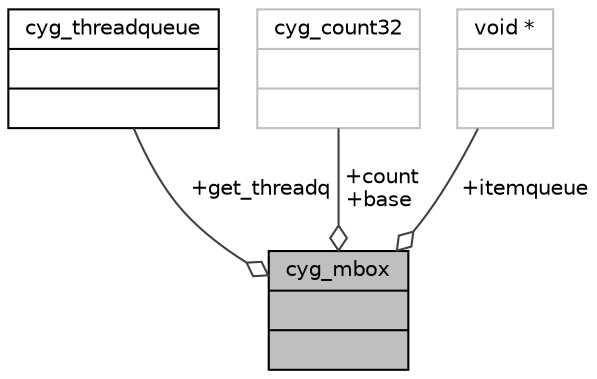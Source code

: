 digraph "cyg_mbox"
{
  edge [fontname="Helvetica",fontsize="10",labelfontname="Helvetica",labelfontsize="10"];
  node [fontname="Helvetica",fontsize="10",shape=record];
  Node1 [label="{cyg_mbox\n||}",height=0.2,width=0.4,color="black", fillcolor="grey75", style="filled" fontcolor="black"];
  Node2 -> Node1 [color="grey25",fontsize="10",style="solid",label=" +get_threadq" ,arrowhead="odiamond",fontname="Helvetica"];
  Node2 [label="{cyg_threadqueue\n||}",height=0.2,width=0.4,color="black", fillcolor="white", style="filled",URL="$structcyg__threadqueue.html"];
  Node3 -> Node1 [color="grey25",fontsize="10",style="solid",label=" +count\n+base" ,arrowhead="odiamond",fontname="Helvetica"];
  Node3 [label="{cyg_count32\n||}",height=0.2,width=0.4,color="grey75", fillcolor="white", style="filled"];
  Node4 -> Node1 [color="grey25",fontsize="10",style="solid",label=" +itemqueue" ,arrowhead="odiamond",fontname="Helvetica"];
  Node4 [label="{void *\n||}",height=0.2,width=0.4,color="grey75", fillcolor="white", style="filled"];
}
